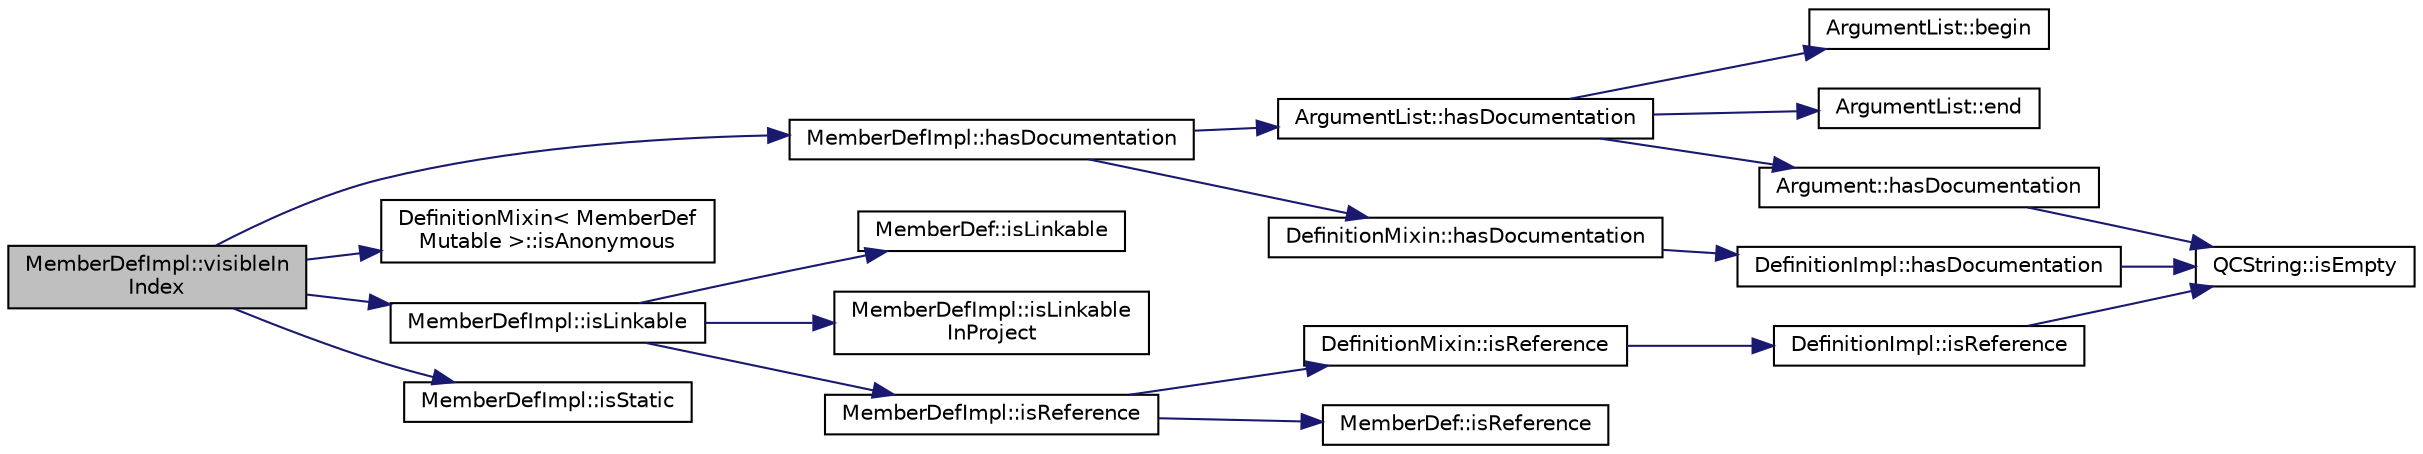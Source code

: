 digraph "MemberDefImpl::visibleInIndex"
{
 // LATEX_PDF_SIZE
  edge [fontname="Helvetica",fontsize="10",labelfontname="Helvetica",labelfontsize="10"];
  node [fontname="Helvetica",fontsize="10",shape=record];
  rankdir="LR";
  Node1 [label="MemberDefImpl::visibleIn\lIndex",height=0.2,width=0.4,color="black", fillcolor="grey75", style="filled", fontcolor="black",tooltip=" "];
  Node1 -> Node2 [color="midnightblue",fontsize="10",style="solid",fontname="Helvetica"];
  Node2 [label="MemberDefImpl::hasDocumentation",height=0.2,width=0.4,color="black", fillcolor="white", style="filled",URL="$classMemberDefImpl.html#ad9046a5f65b5b4b534dac0cba6b5628a",tooltip=" "];
  Node2 -> Node3 [color="midnightblue",fontsize="10",style="solid",fontname="Helvetica"];
  Node3 [label="ArgumentList::hasDocumentation",height=0.2,width=0.4,color="black", fillcolor="white", style="filled",URL="$classArgumentList.html#a3d2726240dff68120149845452e1d1ec",tooltip=" "];
  Node3 -> Node4 [color="midnightblue",fontsize="10",style="solid",fontname="Helvetica"];
  Node4 [label="ArgumentList::begin",height=0.2,width=0.4,color="black", fillcolor="white", style="filled",URL="$classArgumentList.html#acc52d012d093df1adede055164f69dc9",tooltip=" "];
  Node3 -> Node5 [color="midnightblue",fontsize="10",style="solid",fontname="Helvetica"];
  Node5 [label="ArgumentList::end",height=0.2,width=0.4,color="black", fillcolor="white", style="filled",URL="$classArgumentList.html#a215181845c0d9f0525806a4165c4f552",tooltip=" "];
  Node3 -> Node6 [color="midnightblue",fontsize="10",style="solid",fontname="Helvetica"];
  Node6 [label="Argument::hasDocumentation",height=0.2,width=0.4,color="black", fillcolor="white", style="filled",URL="$structArgument.html#aca66c2b989361c43f7e1adfe9d7f125d",tooltip=" "];
  Node6 -> Node7 [color="midnightblue",fontsize="10",style="solid",fontname="Helvetica"];
  Node7 [label="QCString::isEmpty",height=0.2,width=0.4,color="black", fillcolor="white", style="filled",URL="$classQCString.html#a621c4090d69ad7d05ef8e5234376c3d8",tooltip=" "];
  Node2 -> Node8 [color="midnightblue",fontsize="10",style="solid",fontname="Helvetica"];
  Node8 [label="DefinitionMixin::hasDocumentation",height=0.2,width=0.4,color="black", fillcolor="white", style="filled",URL="$classDefinitionMixin.html#a41ceab8b372a47ef408efadf43bdc31c",tooltip=" "];
  Node8 -> Node9 [color="midnightblue",fontsize="10",style="solid",fontname="Helvetica"];
  Node9 [label="DefinitionImpl::hasDocumentation",height=0.2,width=0.4,color="black", fillcolor="white", style="filled",URL="$classDefinitionImpl.html#aefab82fe69ac7ef24e9b5f7d4379103a",tooltip=" "];
  Node9 -> Node7 [color="midnightblue",fontsize="10",style="solid",fontname="Helvetica"];
  Node1 -> Node10 [color="midnightblue",fontsize="10",style="solid",fontname="Helvetica"];
  Node10 [label="DefinitionMixin\< MemberDef\lMutable \>::isAnonymous",height=0.2,width=0.4,color="black", fillcolor="white", style="filled",URL="$classDefinitionMixin.html#a70ed77e9887c7bec9194af6000f0f3a6",tooltip=" "];
  Node1 -> Node11 [color="midnightblue",fontsize="10",style="solid",fontname="Helvetica"];
  Node11 [label="MemberDefImpl::isLinkable",height=0.2,width=0.4,color="black", fillcolor="white", style="filled",URL="$classMemberDefImpl.html#ad63018cf5e44df2f18749eb589205208",tooltip=" "];
  Node11 -> Node12 [color="midnightblue",fontsize="10",style="solid",fontname="Helvetica"];
  Node12 [label="MemberDef::isLinkable",height=0.2,width=0.4,color="black", fillcolor="white", style="filled",URL="$classMemberDef.html#aa0a9d4db2b1fbdd5c728f4b2e4c2694d",tooltip=" "];
  Node11 -> Node13 [color="midnightblue",fontsize="10",style="solid",fontname="Helvetica"];
  Node13 [label="MemberDefImpl::isLinkable\lInProject",height=0.2,width=0.4,color="black", fillcolor="white", style="filled",URL="$classMemberDefImpl.html#a775d1f7eb92d9daa781184bbb30301c4",tooltip=" "];
  Node11 -> Node14 [color="midnightblue",fontsize="10",style="solid",fontname="Helvetica"];
  Node14 [label="MemberDefImpl::isReference",height=0.2,width=0.4,color="black", fillcolor="white", style="filled",URL="$classMemberDefImpl.html#a179abadb16025b191e5fa2345f3ee653",tooltip=" "];
  Node14 -> Node15 [color="midnightblue",fontsize="10",style="solid",fontname="Helvetica"];
  Node15 [label="DefinitionMixin::isReference",height=0.2,width=0.4,color="black", fillcolor="white", style="filled",URL="$classDefinitionMixin.html#a4255a2bb5ac1e9f4f2cbe910c2c229ce",tooltip=" "];
  Node15 -> Node16 [color="midnightblue",fontsize="10",style="solid",fontname="Helvetica"];
  Node16 [label="DefinitionImpl::isReference",height=0.2,width=0.4,color="black", fillcolor="white", style="filled",URL="$classDefinitionImpl.html#a32e199161b9975204dd3b04d5b9d5e81",tooltip=" "];
  Node16 -> Node7 [color="midnightblue",fontsize="10",style="solid",fontname="Helvetica"];
  Node14 -> Node17 [color="midnightblue",fontsize="10",style="solid",fontname="Helvetica"];
  Node17 [label="MemberDef::isReference",height=0.2,width=0.4,color="black", fillcolor="white", style="filled",URL="$classMemberDef.html#ade4d014822cd90624bc0ab3651ef456a",tooltip=" "];
  Node1 -> Node18 [color="midnightblue",fontsize="10",style="solid",fontname="Helvetica"];
  Node18 [label="MemberDefImpl::isStatic",height=0.2,width=0.4,color="black", fillcolor="white", style="filled",URL="$classMemberDefImpl.html#af80c5d6facfd46c03e74671039b42fc1",tooltip=" "];
}
